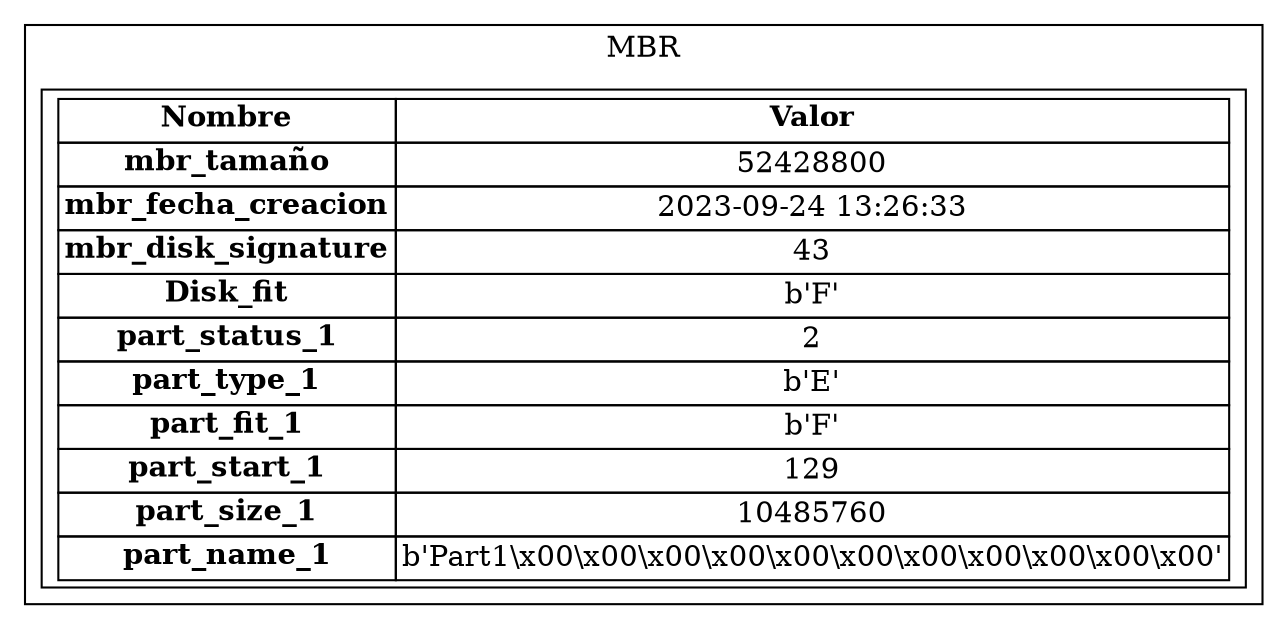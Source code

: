 digraph G {
subgraph cluster{
 label="MBR"
tbl[shape=box,label=<
<table border='0' cellborder='1' cellspacing='0' width='300' height='200'>
<tr>  <td width='150'> <b>Nombre</b> </td> <td width='150'> <b>Valor</b> </td>  </tr>
<tr>  <td><b>mbr_tamaño</b></td><td>52428800</td>  </tr>
<tr>  <td><b>mbr_fecha_creacion</b></td> <td>2023-09-24 13:26:33</td>  </tr>
<tr>  <td><b>mbr_disk_signature</b></td> <td>43</td>  </tr>
<tr>  <td><b>Disk_fit</b></td> <td>b'F'</td>  </tr>
<tr>  <td><b>part_status_1</b></td> <td>2</td>  </tr>
<tr>  <td><b>part_type_1</b></td> <td>b'E'</td>  </tr>
<tr>  <td><b>part_fit_1</b></td> <td>b'F'</td>  </tr>
<tr>  <td><b>part_start_1</b></td> <td>129</td>  </tr>
<tr>  <td><b>part_size_1</b></td> <td>10485760</td>  </tr>
<tr>  <td><b>part_name_1</b></td> <td>b'Part1\x00\x00\x00\x00\x00\x00\x00\x00\x00\x00\x00'</td>  </tr>
</table>
>];
}
}
